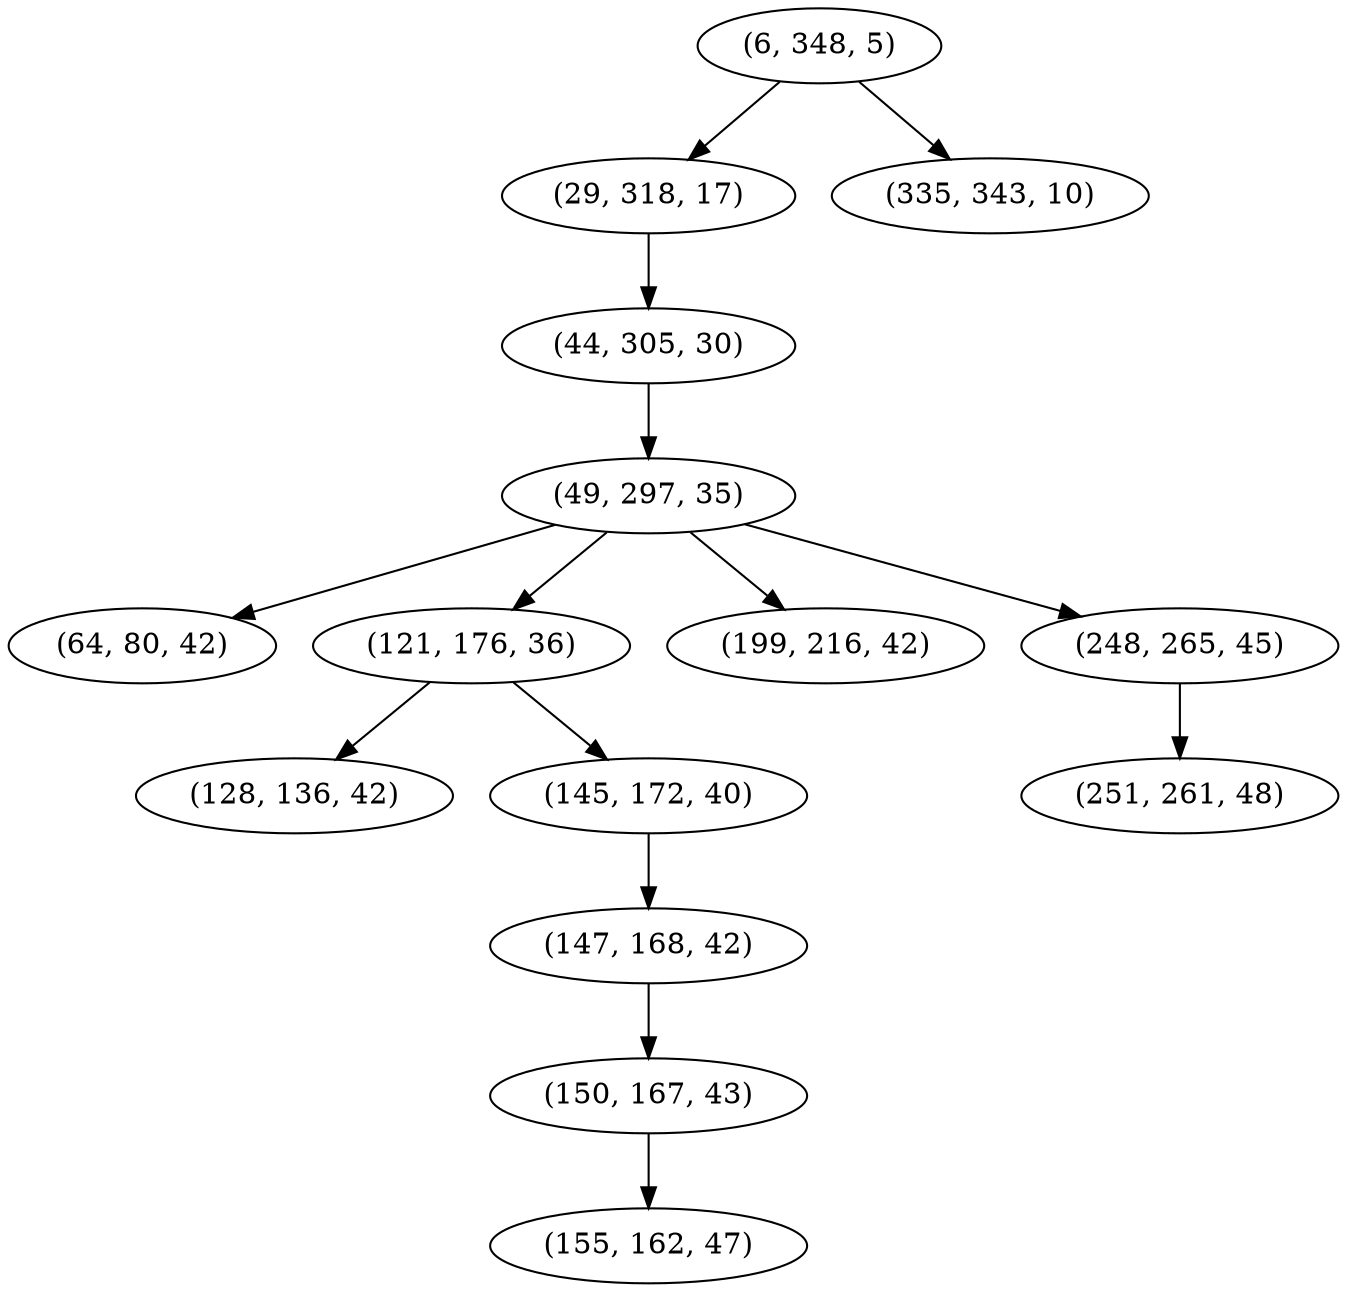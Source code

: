 digraph tree {
    "(6, 348, 5)";
    "(29, 318, 17)";
    "(44, 305, 30)";
    "(49, 297, 35)";
    "(64, 80, 42)";
    "(121, 176, 36)";
    "(128, 136, 42)";
    "(145, 172, 40)";
    "(147, 168, 42)";
    "(150, 167, 43)";
    "(155, 162, 47)";
    "(199, 216, 42)";
    "(248, 265, 45)";
    "(251, 261, 48)";
    "(335, 343, 10)";
    "(6, 348, 5)" -> "(29, 318, 17)";
    "(6, 348, 5)" -> "(335, 343, 10)";
    "(29, 318, 17)" -> "(44, 305, 30)";
    "(44, 305, 30)" -> "(49, 297, 35)";
    "(49, 297, 35)" -> "(64, 80, 42)";
    "(49, 297, 35)" -> "(121, 176, 36)";
    "(49, 297, 35)" -> "(199, 216, 42)";
    "(49, 297, 35)" -> "(248, 265, 45)";
    "(121, 176, 36)" -> "(128, 136, 42)";
    "(121, 176, 36)" -> "(145, 172, 40)";
    "(145, 172, 40)" -> "(147, 168, 42)";
    "(147, 168, 42)" -> "(150, 167, 43)";
    "(150, 167, 43)" -> "(155, 162, 47)";
    "(248, 265, 45)" -> "(251, 261, 48)";
}
